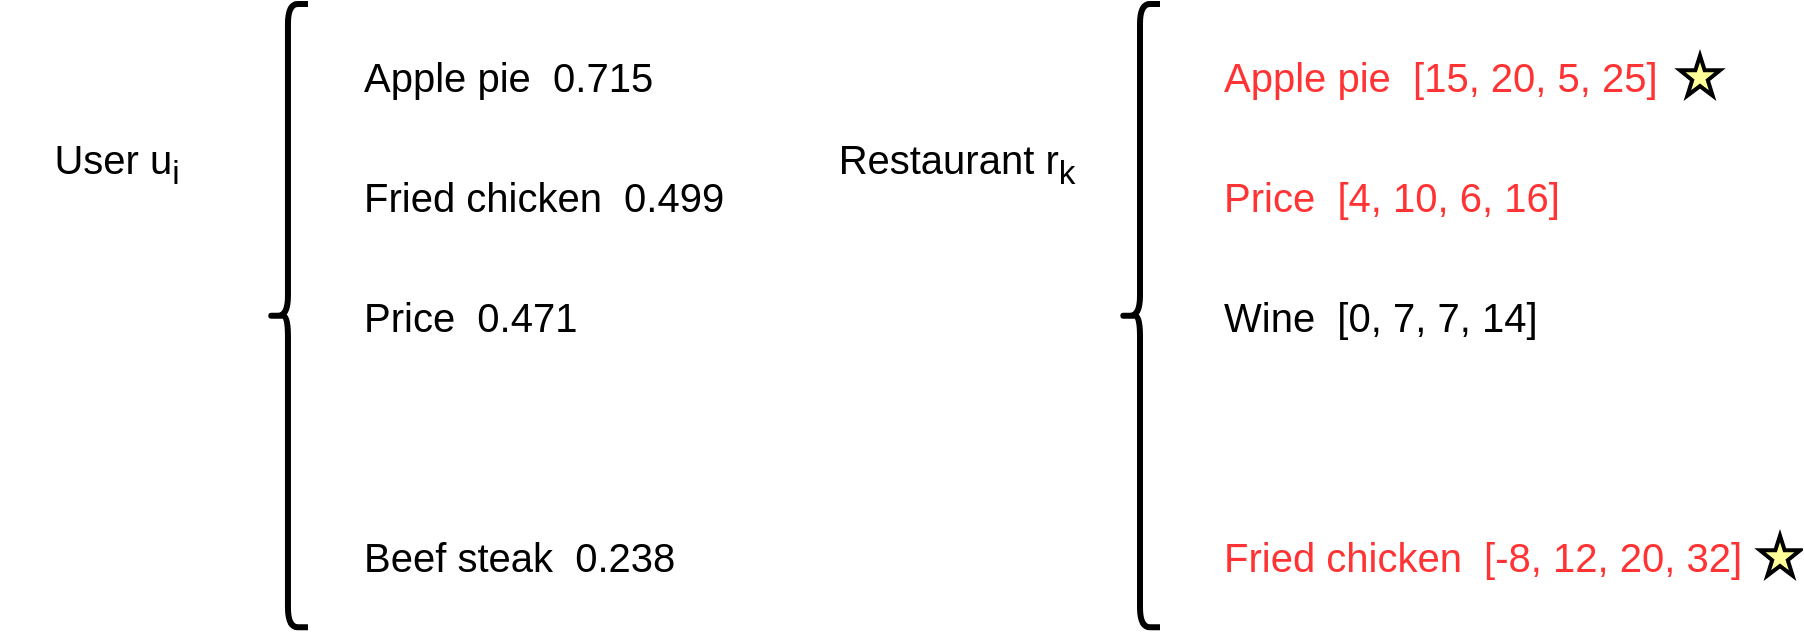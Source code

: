 <mxfile version="20.2.7" type="github">
  <diagram id="NWxFm_s083mvgHUfxwnu" name="第 1 页">
    <mxGraphModel dx="2253" dy="-400" grid="1" gridSize="10" guides="1" tooltips="1" connect="1" arrows="1" fold="1" page="1" pageScale="1" pageWidth="827" pageHeight="1169" math="0" shadow="0">
      <root>
        <mxCell id="0" />
        <mxCell id="1" parent="0" />
        <mxCell id="rD5DrQ6wlgLC9Fqci0pa-2" value="User u&lt;sub&gt;i&lt;/sub&gt;" style="shape=image;html=1;verticalAlign=bottom;verticalLabelPosition=top;labelBackgroundColor=#ffffff;imageAspect=0;aspect=fixed;image=https://cdn2.iconfinder.com/data/icons/font-awesome/1792/user-128.png;fontSize=20;labelPosition=center;align=center;" parent="1" vertex="1">
          <mxGeometry x="-740" y="1457.353" width="115" height="115" as="geometry" />
        </mxCell>
        <mxCell id="rD5DrQ6wlgLC9Fqci0pa-3" value="" style="shape=curlyBracket;whiteSpace=wrap;html=1;rounded=1;strokeWidth=3;" parent="1" vertex="1">
          <mxGeometry x="-606.02" y="1360" width="20" height="311.68" as="geometry" />
        </mxCell>
        <mxCell id="rD5DrQ6wlgLC9Fqci0pa-4" value="&lt;font style=&quot;font-size: 20px;&quot;&gt;Apple pie&amp;nbsp; 0.715&lt;/font&gt;" style="text;html=1;align=left;verticalAlign=middle;resizable=0;points=[];autosize=1;strokeColor=none;fillColor=none;" parent="1" vertex="1">
          <mxGeometry x="-560" y="1375.84" width="170" height="40" as="geometry" />
        </mxCell>
        <mxCell id="rD5DrQ6wlgLC9Fqci0pa-5" value="&lt;font style=&quot;font-size: 20px;&quot;&gt;Fried chicken&amp;nbsp; 0.499&lt;/font&gt;" style="text;html=1;align=left;verticalAlign=middle;resizable=0;points=[];autosize=1;strokeColor=none;fillColor=none;" parent="1" vertex="1">
          <mxGeometry x="-560" y="1435.84" width="200" height="40" as="geometry" />
        </mxCell>
        <mxCell id="rD5DrQ6wlgLC9Fqci0pa-6" value="&lt;font style=&quot;font-size: 20px;&quot;&gt;Price&amp;nbsp; 0.471&lt;/font&gt;" style="text;html=1;align=left;verticalAlign=middle;resizable=0;points=[];autosize=1;strokeColor=none;fillColor=none;" parent="1" vertex="1">
          <mxGeometry x="-560" y="1495.84" width="130" height="40" as="geometry" />
        </mxCell>
        <mxCell id="rD5DrQ6wlgLC9Fqci0pa-7" value="&lt;font style=&quot;font-size: 20px;&quot;&gt;Beef&amp;nbsp;steak&amp;nbsp; 0.238&lt;/font&gt;" style="text;html=1;align=left;verticalAlign=middle;resizable=0;points=[];autosize=1;strokeColor=none;fillColor=none;" parent="1" vertex="1">
          <mxGeometry x="-560" y="1615.84" width="180" height="40" as="geometry" />
        </mxCell>
        <mxCell id="rD5DrQ6wlgLC9Fqci0pa-8" value="" style="shape=image;html=1;verticalAlign=top;verticalLabelPosition=bottom;labelBackgroundColor=#ffffff;imageAspect=0;aspect=fixed;image=https://cdn1.iconfinder.com/data/icons/ionicons-sharp-vol-1/512/ellipsis-horizontal-sharp-128.png;dashed=1;fillStyle=auto;fontSize=18;strokeWidth=2;fillColor=none;" parent="1" vertex="1">
          <mxGeometry x="-560" y="1555.84" width="38" height="38" as="geometry" />
        </mxCell>
        <mxCell id="pqnOFuvYUbU6nKJekK7j-1" value="" style="group" vertex="1" connectable="0" parent="1">
          <mxGeometry x="-320" y="1360" width="480" height="311.68" as="geometry" />
        </mxCell>
        <mxCell id="rD5DrQ6wlgLC9Fqci0pa-9" value="Restaurant r&lt;sub&gt;k&lt;/sub&gt;" style="shape=image;html=1;verticalAlign=bottom;verticalLabelPosition=top;labelBackgroundColor=#ffffff;imageAspect=0;aspect=fixed;image=https://cdn1.iconfinder.com/data/icons/ionicons-outline-vol-2/512/restaurant-outline-128.png;fontSize=20;strokeWidth=3;labelPosition=center;align=center;" parent="pqnOFuvYUbU6nKJekK7j-1" vertex="1">
          <mxGeometry y="97.35" width="115" height="115" as="geometry" />
        </mxCell>
        <mxCell id="rD5DrQ6wlgLC9Fqci0pa-10" value="" style="shape=curlyBracket;whiteSpace=wrap;html=1;rounded=1;strokeWidth=3;" parent="pqnOFuvYUbU6nKJekK7j-1" vertex="1">
          <mxGeometry x="140" width="20" height="311.68" as="geometry" />
        </mxCell>
        <mxCell id="rD5DrQ6wlgLC9Fqci0pa-11" value="&lt;font color=&quot;#ff3333&quot; style=&quot;font-size: 20px;&quot;&gt;Apple pie&amp;nbsp; [15, 20, 5, 25]&lt;/font&gt;" style="text;html=1;align=left;verticalAlign=middle;resizable=0;points=[];autosize=1;strokeColor=none;fillColor=none;" parent="pqnOFuvYUbU6nKJekK7j-1" vertex="1">
          <mxGeometry x="190" y="15.84" width="240" height="40" as="geometry" />
        </mxCell>
        <mxCell id="rD5DrQ6wlgLC9Fqci0pa-12" value="&lt;font color=&quot;#ff3333&quot; style=&quot;font-size: 20px;&quot;&gt;Price&amp;nbsp;&amp;nbsp;&lt;/font&gt;&lt;span style=&quot;color: rgb(255, 51, 51); font-size: 20px;&quot;&gt;[4, 10, 6, 16]&lt;/span&gt;" style="text;html=1;align=left;verticalAlign=middle;resizable=0;points=[];autosize=1;strokeColor=none;fillColor=none;" parent="pqnOFuvYUbU6nKJekK7j-1" vertex="1">
          <mxGeometry x="190" y="75.84" width="190" height="40" as="geometry" />
        </mxCell>
        <mxCell id="rD5DrQ6wlgLC9Fqci0pa-13" value="" style="shape=image;html=1;verticalAlign=top;verticalLabelPosition=bottom;labelBackgroundColor=#ffffff;imageAspect=0;aspect=fixed;image=https://cdn1.iconfinder.com/data/icons/ionicons-sharp-vol-1/512/ellipsis-horizontal-sharp-128.png;dashed=1;fillStyle=auto;fontSize=18;strokeWidth=2;fillColor=none;" parent="pqnOFuvYUbU6nKJekK7j-1" vertex="1">
          <mxGeometry x="190" y="195.84" width="38" height="38" as="geometry" />
        </mxCell>
        <mxCell id="rD5DrQ6wlgLC9Fqci0pa-14" value="&lt;font style=&quot;font-size: 20px;&quot;&gt;Wine&amp;nbsp; [0, 7, 7, 14]&lt;/font&gt;" style="text;html=1;align=left;verticalAlign=middle;resizable=0;points=[];autosize=1;strokeColor=none;fillColor=none;" parent="pqnOFuvYUbU6nKJekK7j-1" vertex="1">
          <mxGeometry x="190" y="135.84" width="180" height="40" as="geometry" />
        </mxCell>
        <mxCell id="rD5DrQ6wlgLC9Fqci0pa-15" value="&lt;span style=&quot;font-size: 20px;&quot;&gt;&lt;font color=&quot;#ff3333&quot;&gt;Fried chicken&amp;nbsp; [-8, 12, 20, 32]&lt;/font&gt;&lt;/span&gt;" style="text;html=1;align=left;verticalAlign=middle;resizable=0;points=[];autosize=1;strokeColor=none;fillColor=none;" parent="pqnOFuvYUbU6nKJekK7j-1" vertex="1">
          <mxGeometry x="190" y="255.84" width="280" height="40" as="geometry" />
        </mxCell>
        <mxCell id="9gfAxA6gTP6AR32cZL3V-1" value="" style="verticalLabelPosition=bottom;verticalAlign=top;html=1;shape=mxgraph.basic.star;labelBackgroundColor=none;fillColor=#FFFF99;strokeColor=default;strokeWidth=2;aspect=fixed;" parent="pqnOFuvYUbU6nKJekK7j-1" vertex="1">
          <mxGeometry x="420" y="25.84" width="20" height="20" as="geometry" />
        </mxCell>
        <mxCell id="9gfAxA6gTP6AR32cZL3V-2" value="" style="verticalLabelPosition=bottom;verticalAlign=top;html=1;shape=mxgraph.basic.star;labelBackgroundColor=none;fillColor=#FFFF99;strokeColor=default;strokeWidth=2;aspect=fixed;" parent="pqnOFuvYUbU6nKJekK7j-1" vertex="1">
          <mxGeometry x="460" y="265.84" width="20" height="20" as="geometry" />
        </mxCell>
      </root>
    </mxGraphModel>
  </diagram>
</mxfile>
